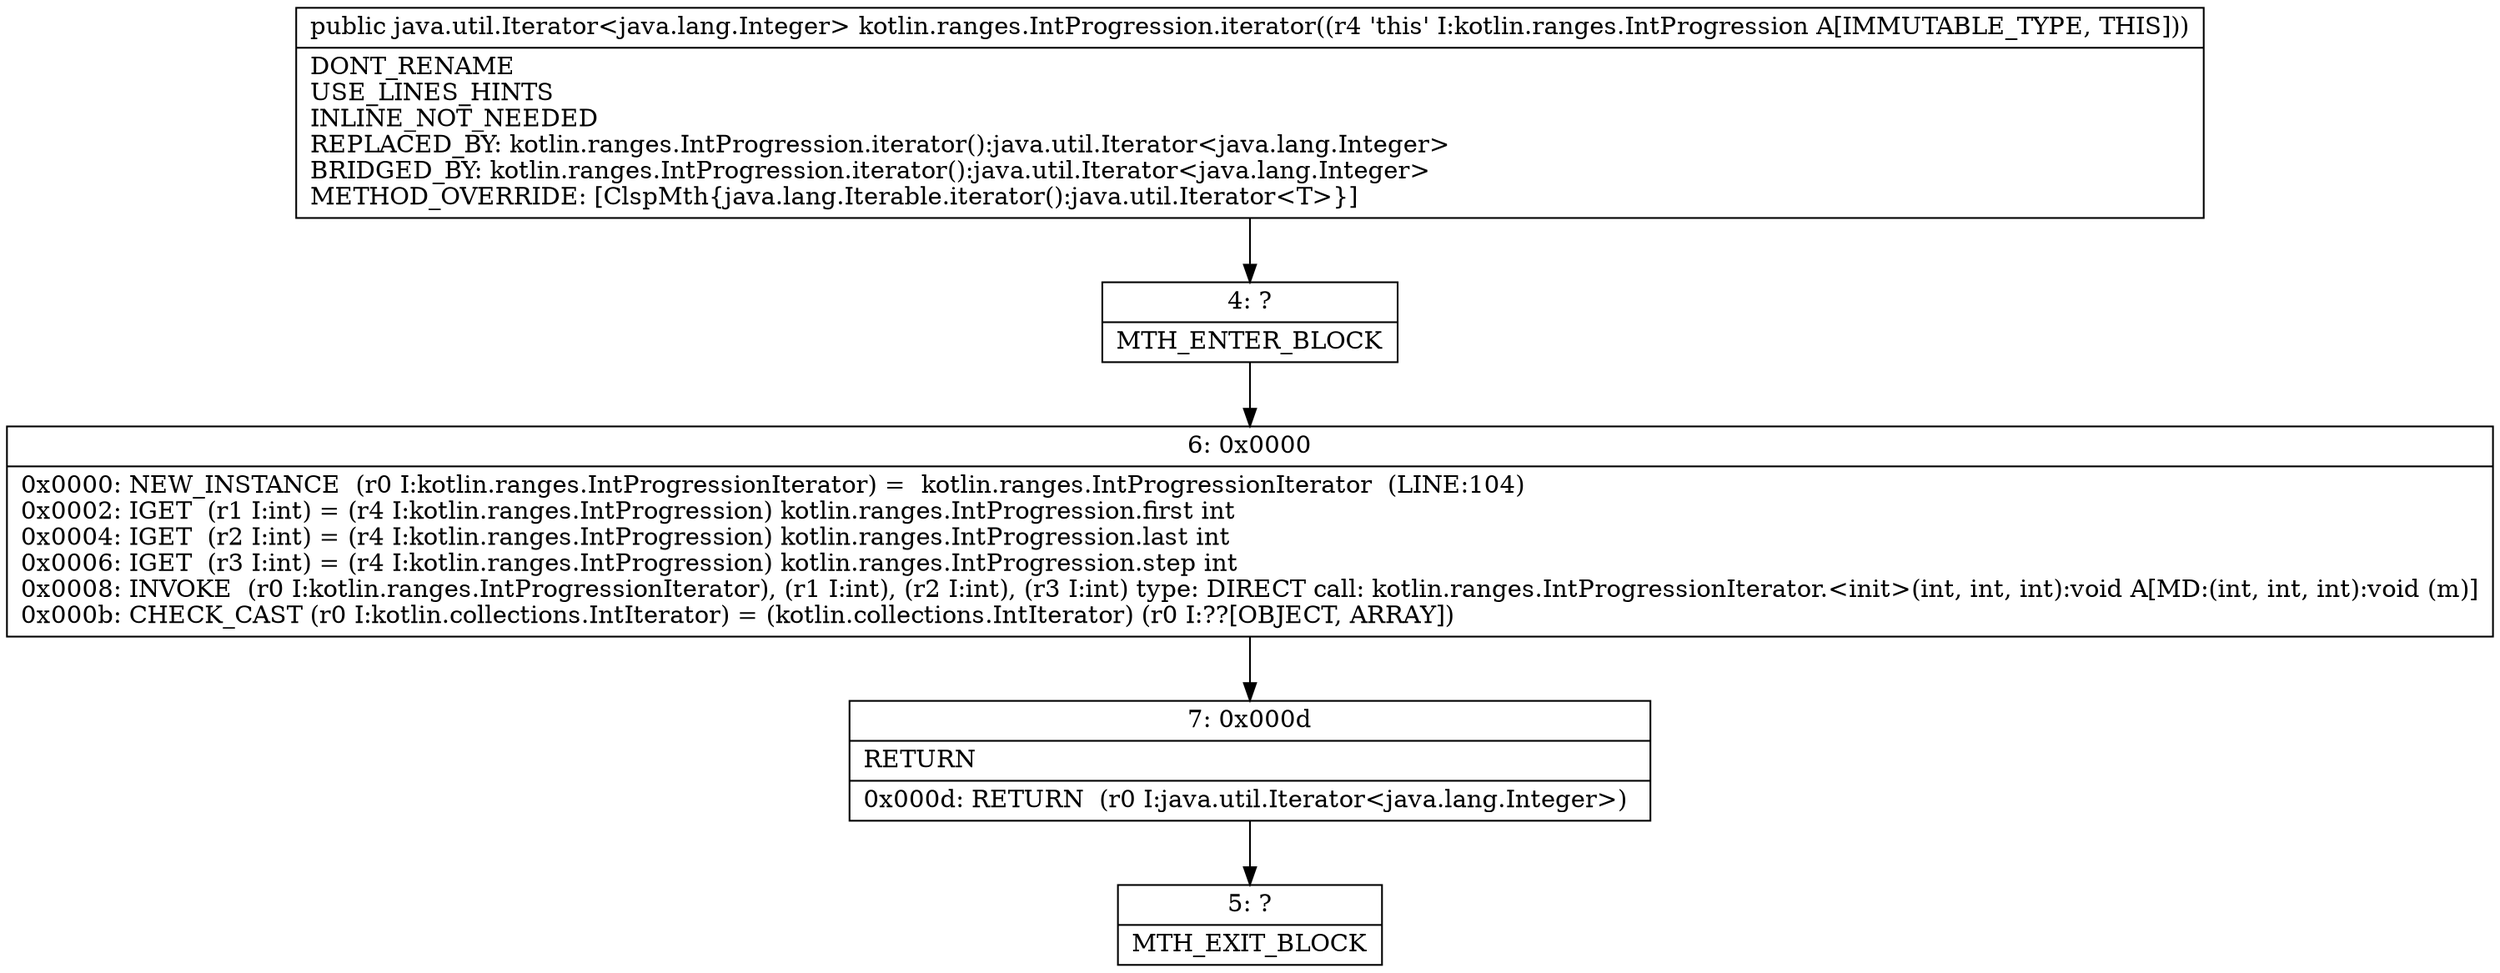 digraph "CFG forkotlin.ranges.IntProgression.iterator()Lkotlin\/collections\/IntIterator;" {
Node_4 [shape=record,label="{4\:\ ?|MTH_ENTER_BLOCK\l}"];
Node_6 [shape=record,label="{6\:\ 0x0000|0x0000: NEW_INSTANCE  (r0 I:kotlin.ranges.IntProgressionIterator) =  kotlin.ranges.IntProgressionIterator  (LINE:104)\l0x0002: IGET  (r1 I:int) = (r4 I:kotlin.ranges.IntProgression) kotlin.ranges.IntProgression.first int \l0x0004: IGET  (r2 I:int) = (r4 I:kotlin.ranges.IntProgression) kotlin.ranges.IntProgression.last int \l0x0006: IGET  (r3 I:int) = (r4 I:kotlin.ranges.IntProgression) kotlin.ranges.IntProgression.step int \l0x0008: INVOKE  (r0 I:kotlin.ranges.IntProgressionIterator), (r1 I:int), (r2 I:int), (r3 I:int) type: DIRECT call: kotlin.ranges.IntProgressionIterator.\<init\>(int, int, int):void A[MD:(int, int, int):void (m)]\l0x000b: CHECK_CAST (r0 I:kotlin.collections.IntIterator) = (kotlin.collections.IntIterator) (r0 I:??[OBJECT, ARRAY]) \l}"];
Node_7 [shape=record,label="{7\:\ 0x000d|RETURN\l|0x000d: RETURN  (r0 I:java.util.Iterator\<java.lang.Integer\>) \l}"];
Node_5 [shape=record,label="{5\:\ ?|MTH_EXIT_BLOCK\l}"];
MethodNode[shape=record,label="{public java.util.Iterator\<java.lang.Integer\> kotlin.ranges.IntProgression.iterator((r4 'this' I:kotlin.ranges.IntProgression A[IMMUTABLE_TYPE, THIS]))  | DONT_RENAME\lUSE_LINES_HINTS\lINLINE_NOT_NEEDED\lREPLACED_BY: kotlin.ranges.IntProgression.iterator():java.util.Iterator\<java.lang.Integer\>\lBRIDGED_BY: kotlin.ranges.IntProgression.iterator():java.util.Iterator\<java.lang.Integer\>\lMETHOD_OVERRIDE: [ClspMth\{java.lang.Iterable.iterator():java.util.Iterator\<T\>\}]\l}"];
MethodNode -> Node_4;Node_4 -> Node_6;
Node_6 -> Node_7;
Node_7 -> Node_5;
}

